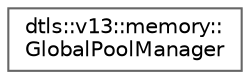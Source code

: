 digraph "Graphical Class Hierarchy"
{
 // LATEX_PDF_SIZE
  bgcolor="transparent";
  edge [fontname=Helvetica,fontsize=10,labelfontname=Helvetica,labelfontsize=10];
  node [fontname=Helvetica,fontsize=10,shape=box,height=0.2,width=0.4];
  rankdir="LR";
  Node0 [id="Node000000",label="dtls::v13::memory::\lGlobalPoolManager",height=0.2,width=0.4,color="grey40", fillcolor="white", style="filled",URL="$classdtls_1_1v13_1_1memory_1_1GlobalPoolManager.html",tooltip=" "];
}

